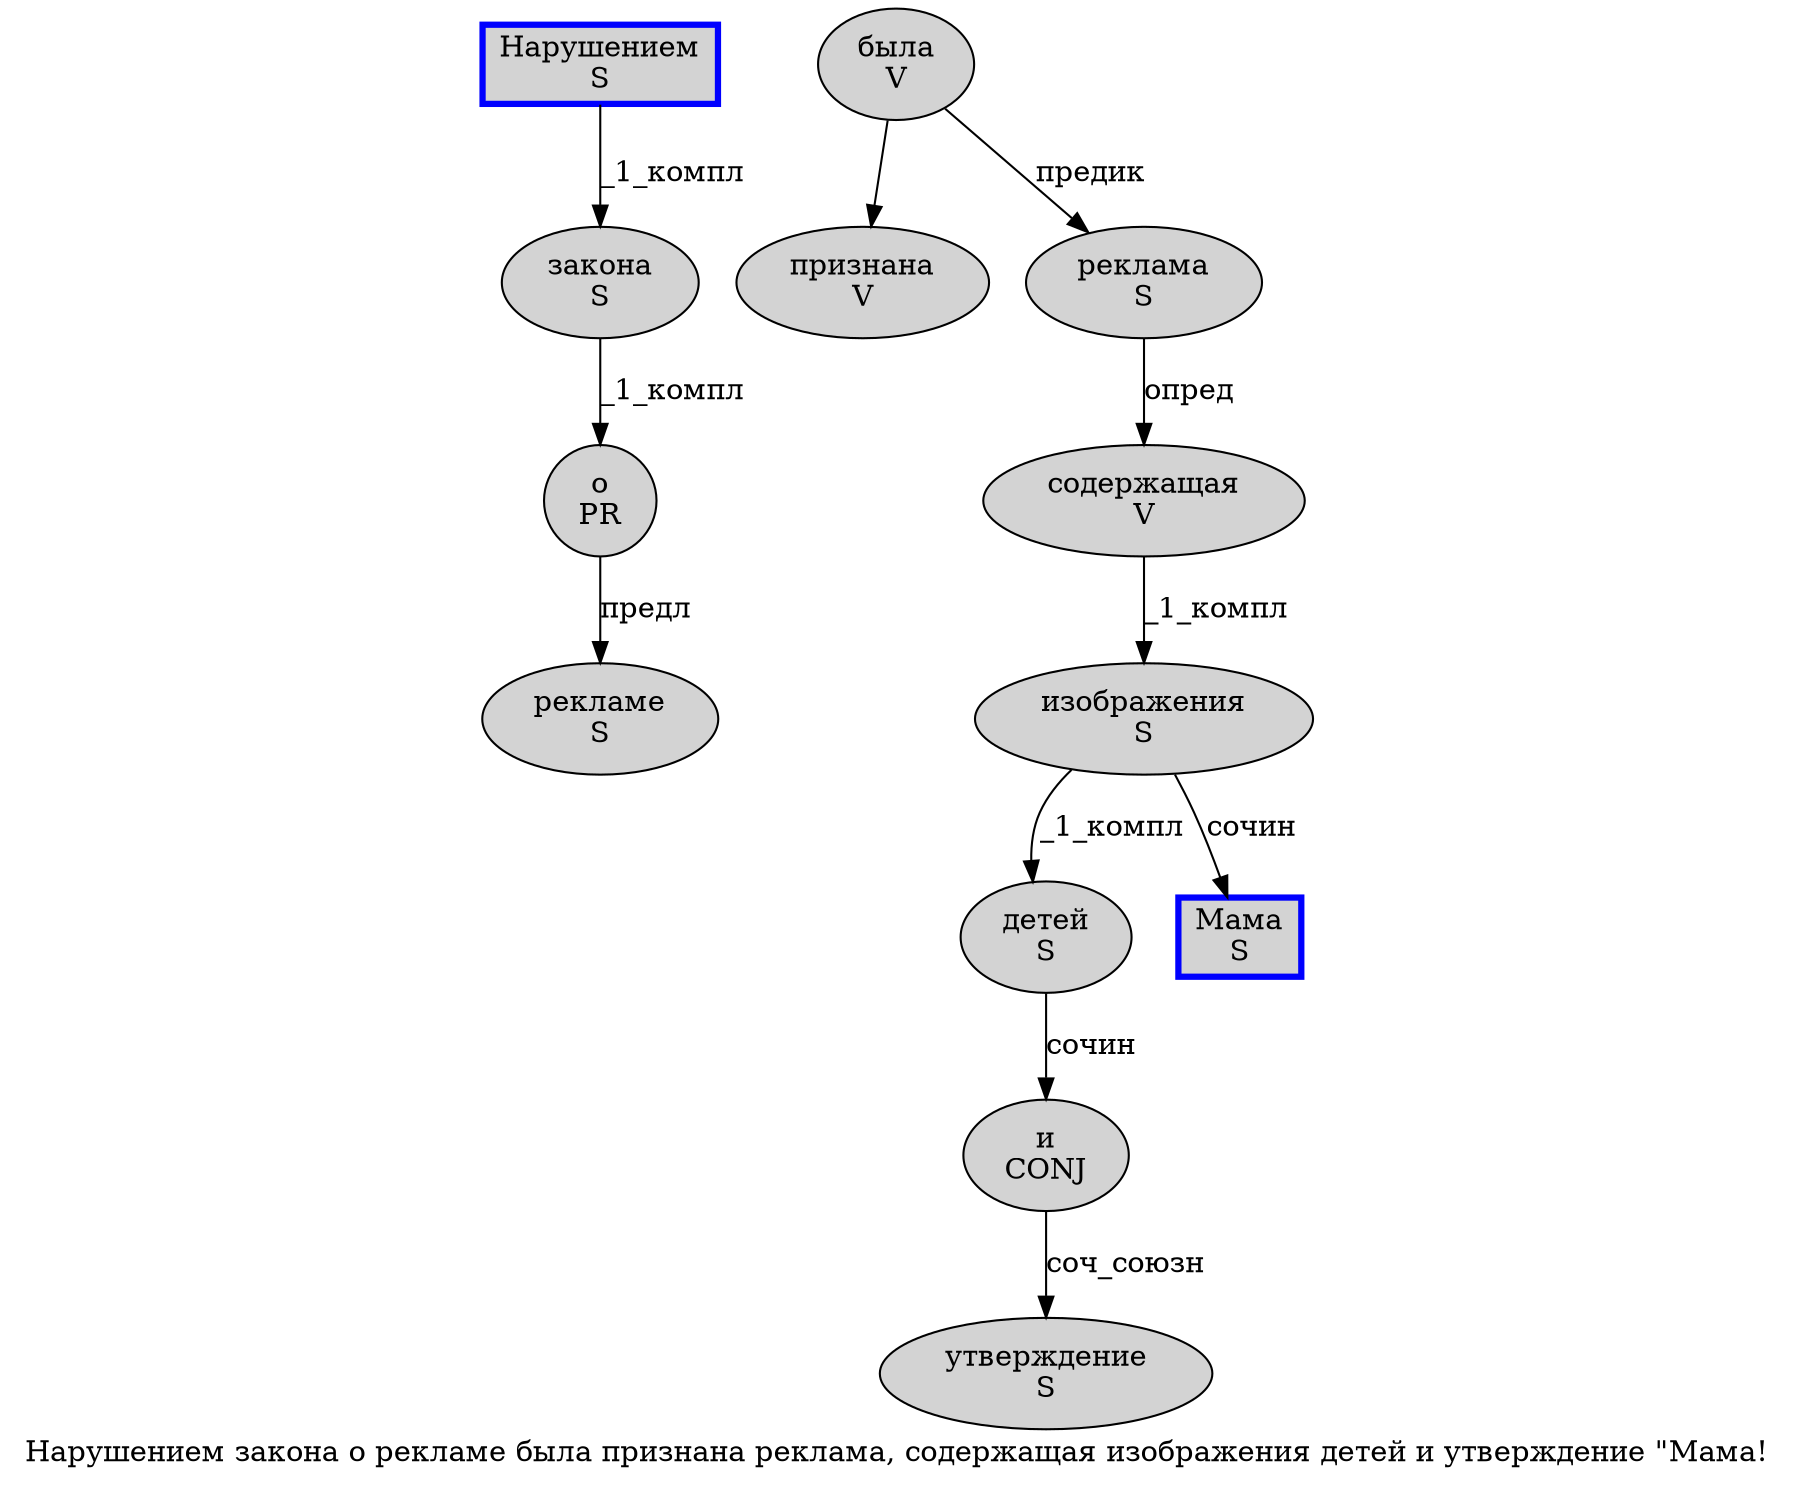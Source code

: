 digraph SENTENCE_1087 {
	graph [label="Нарушением закона о рекламе была признана реклама, содержащая изображения детей и утверждение \"Мама!"]
	node [style=filled]
		0 [label="Нарушением
S" color=blue fillcolor=lightgray penwidth=3 shape=box]
		1 [label="закона
S" color="" fillcolor=lightgray penwidth=1 shape=ellipse]
		2 [label="о
PR" color="" fillcolor=lightgray penwidth=1 shape=ellipse]
		3 [label="рекламе
S" color="" fillcolor=lightgray penwidth=1 shape=ellipse]
		4 [label="была
V" color="" fillcolor=lightgray penwidth=1 shape=ellipse]
		5 [label="признана
V" color="" fillcolor=lightgray penwidth=1 shape=ellipse]
		6 [label="реклама
S" color="" fillcolor=lightgray penwidth=1 shape=ellipse]
		8 [label="содержащая
V" color="" fillcolor=lightgray penwidth=1 shape=ellipse]
		9 [label="изображения
S" color="" fillcolor=lightgray penwidth=1 shape=ellipse]
		10 [label="детей
S" color="" fillcolor=lightgray penwidth=1 shape=ellipse]
		11 [label="и
CONJ" color="" fillcolor=lightgray penwidth=1 shape=ellipse]
		12 [label="утверждение
S" color="" fillcolor=lightgray penwidth=1 shape=ellipse]
		14 [label="Мама
S" color=blue fillcolor=lightgray penwidth=3 shape=box]
			8 -> 9 [label="_1_компл"]
			1 -> 2 [label="_1_компл"]
			0 -> 1 [label="_1_компл"]
			11 -> 12 [label="соч_союзн"]
			9 -> 10 [label="_1_компл"]
			9 -> 14 [label="сочин"]
			6 -> 8 [label="опред"]
			2 -> 3 [label="предл"]
			4 -> 5
			4 -> 6 [label="предик"]
			10 -> 11 [label="сочин"]
}